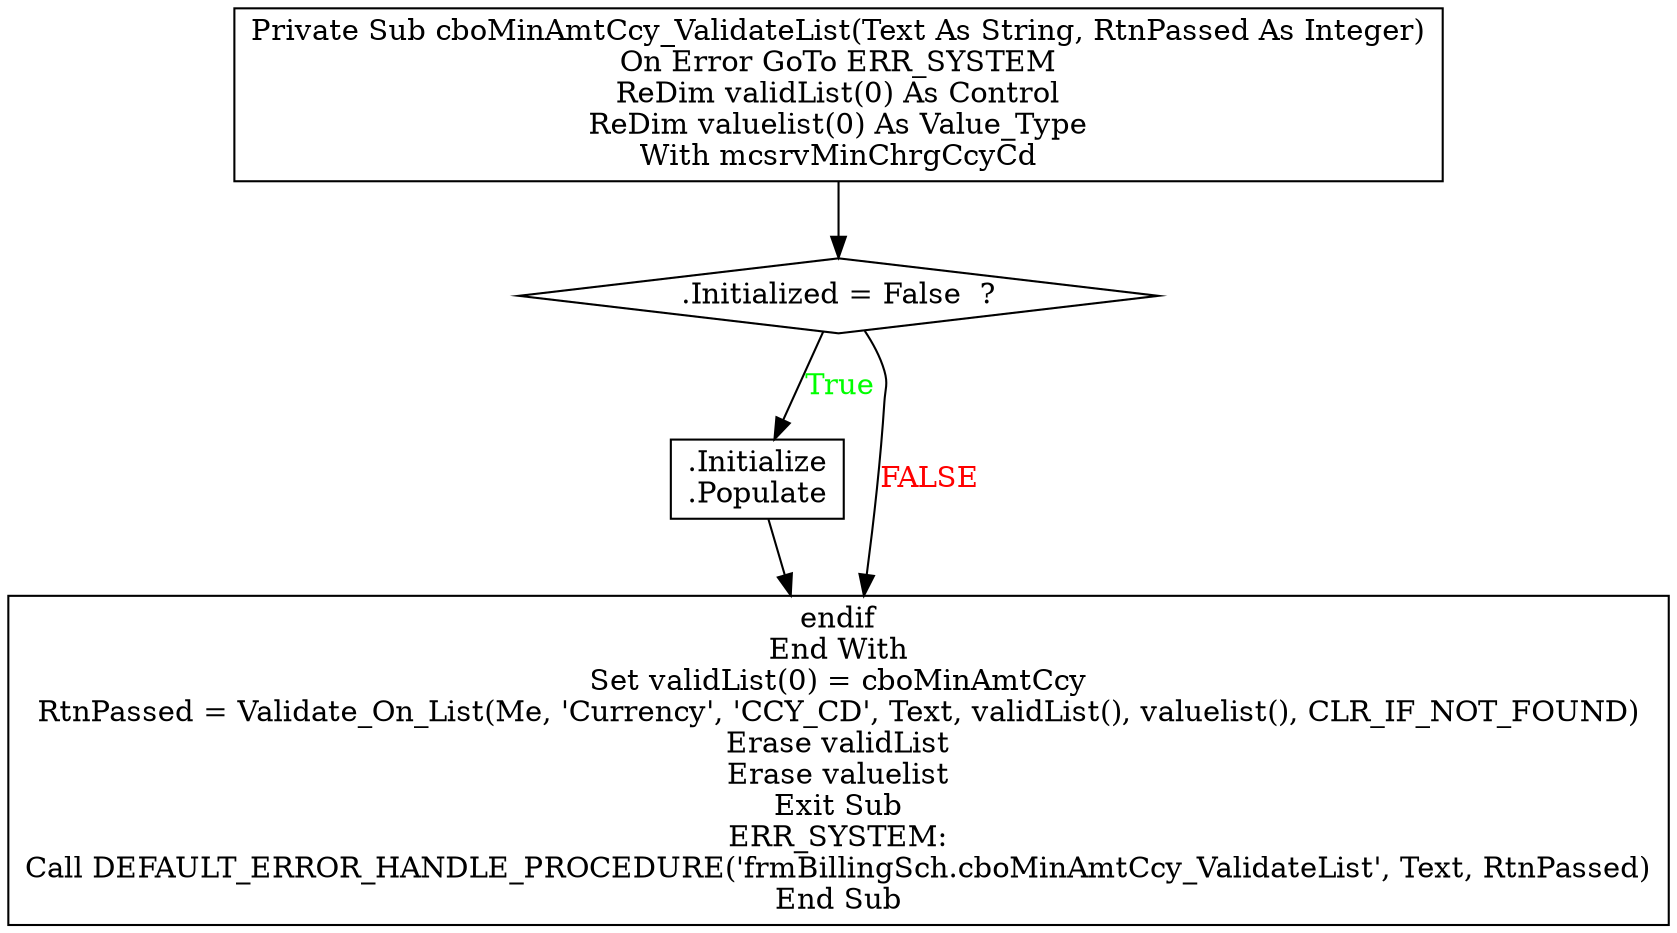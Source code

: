 digraph G{
Node_1 [ label ="Private Sub cboMinAmtCcy_ValidateList(Text As String, RtnPassed As Integer)\nOn Error GoTo ERR_SYSTEM\nReDim validList(0) As Control\nReDim valuelist(0) As Value_Type\nWith mcsrvMinChrgCcyCd",shape="box"];
Node_2 [ label =".Initialized = False  ?",shape="diamond"];
Node_3 [ label =".Initialize\n.Populate",shape="box"];
Node_4 [ label ="endif\nEnd With\nSet validList(0) = cboMinAmtCcy\nRtnPassed = Validate_On_List(Me, 'Currency', 'CCY_CD', Text, validList(), valuelist(), CLR_IF_NOT_FOUND)\nErase validList\nErase valuelist\nExit Sub\nERR_SYSTEM:\nCall DEFAULT_ERROR_HANDLE_PROCEDURE('frmBillingSch.cboMinAmtCcy_ValidateList', Text, RtnPassed)\nEnd Sub",shape="box"];
Node_2 -> Node_3 [label="True",fontcolor="GREEN"];
Node_1 -> Node_2;
Node_2 -> Node_4 [label="FALSE",fontcolor="RED"];
Node_3 -> Node_4;
}
